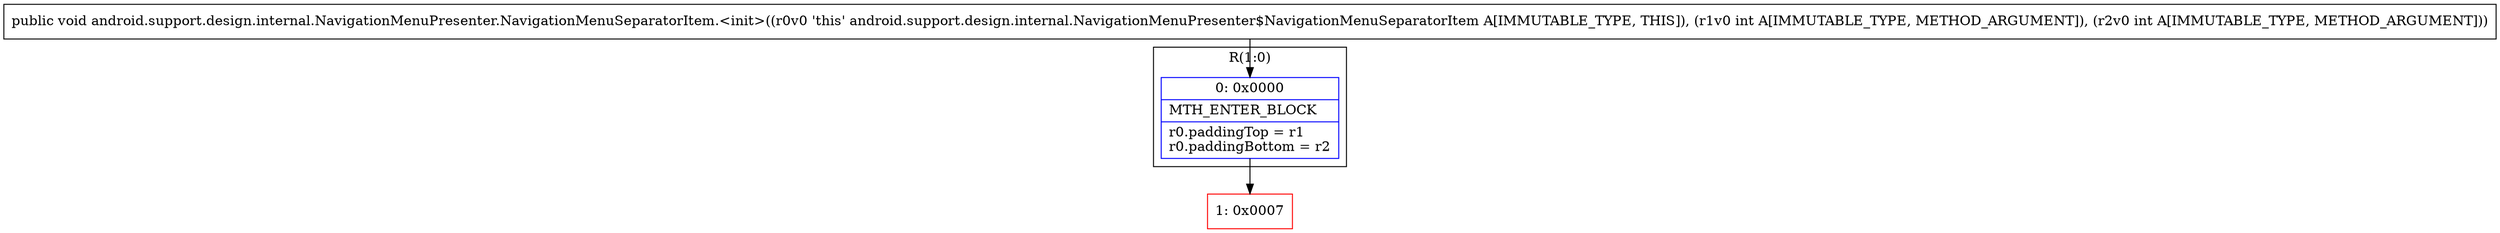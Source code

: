digraph "CFG forandroid.support.design.internal.NavigationMenuPresenter.NavigationMenuSeparatorItem.\<init\>(II)V" {
subgraph cluster_Region_310639314 {
label = "R(1:0)";
node [shape=record,color=blue];
Node_0 [shape=record,label="{0\:\ 0x0000|MTH_ENTER_BLOCK\l|r0.paddingTop = r1\lr0.paddingBottom = r2\l}"];
}
Node_1 [shape=record,color=red,label="{1\:\ 0x0007}"];
MethodNode[shape=record,label="{public void android.support.design.internal.NavigationMenuPresenter.NavigationMenuSeparatorItem.\<init\>((r0v0 'this' android.support.design.internal.NavigationMenuPresenter$NavigationMenuSeparatorItem A[IMMUTABLE_TYPE, THIS]), (r1v0 int A[IMMUTABLE_TYPE, METHOD_ARGUMENT]), (r2v0 int A[IMMUTABLE_TYPE, METHOD_ARGUMENT])) }"];
MethodNode -> Node_0;
Node_0 -> Node_1;
}

